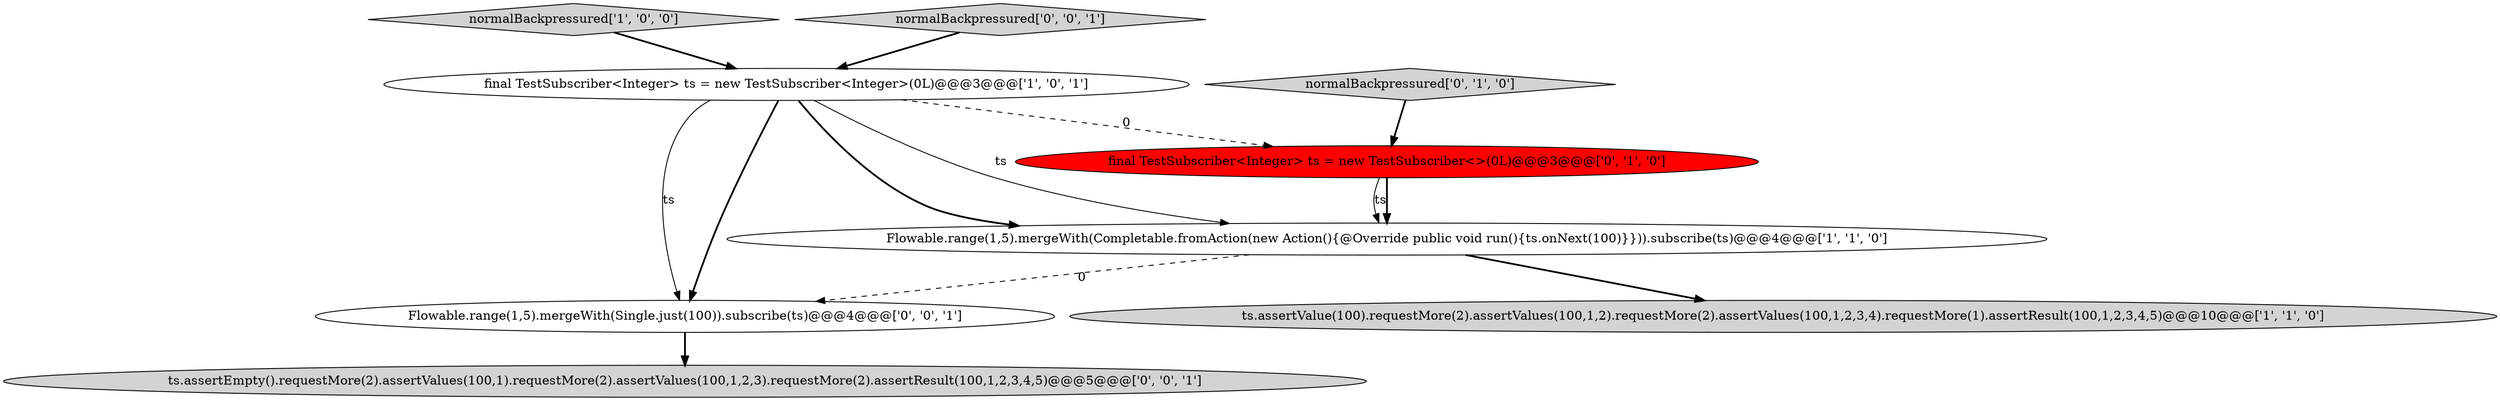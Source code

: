 digraph {
8 [style = filled, label = "Flowable.range(1,5).mergeWith(Single.just(100)).subscribe(ts)@@@4@@@['0', '0', '1']", fillcolor = white, shape = ellipse image = "AAA0AAABBB3BBB"];
2 [style = filled, label = "normalBackpressured['1', '0', '0']", fillcolor = lightgray, shape = diamond image = "AAA0AAABBB1BBB"];
6 [style = filled, label = "normalBackpressured['0', '0', '1']", fillcolor = lightgray, shape = diamond image = "AAA0AAABBB3BBB"];
1 [style = filled, label = "final TestSubscriber<Integer> ts = new TestSubscriber<Integer>(0L)@@@3@@@['1', '0', '1']", fillcolor = white, shape = ellipse image = "AAA0AAABBB1BBB"];
3 [style = filled, label = "ts.assertValue(100).requestMore(2).assertValues(100,1,2).requestMore(2).assertValues(100,1,2,3,4).requestMore(1).assertResult(100,1,2,3,4,5)@@@10@@@['1', '1', '0']", fillcolor = lightgray, shape = ellipse image = "AAA0AAABBB1BBB"];
4 [style = filled, label = "final TestSubscriber<Integer> ts = new TestSubscriber<>(0L)@@@3@@@['0', '1', '0']", fillcolor = red, shape = ellipse image = "AAA1AAABBB2BBB"];
5 [style = filled, label = "normalBackpressured['0', '1', '0']", fillcolor = lightgray, shape = diamond image = "AAA0AAABBB2BBB"];
7 [style = filled, label = "ts.assertEmpty().requestMore(2).assertValues(100,1).requestMore(2).assertValues(100,1,2,3).requestMore(2).assertResult(100,1,2,3,4,5)@@@5@@@['0', '0', '1']", fillcolor = lightgray, shape = ellipse image = "AAA0AAABBB3BBB"];
0 [style = filled, label = "Flowable.range(1,5).mergeWith(Completable.fromAction(new Action(){@Override public void run(){ts.onNext(100)}})).subscribe(ts)@@@4@@@['1', '1', '0']", fillcolor = white, shape = ellipse image = "AAA0AAABBB1BBB"];
0->3 [style = bold, label=""];
1->4 [style = dashed, label="0"];
6->1 [style = bold, label=""];
0->8 [style = dashed, label="0"];
4->0 [style = solid, label="ts"];
1->8 [style = solid, label="ts"];
1->0 [style = bold, label=""];
1->8 [style = bold, label=""];
2->1 [style = bold, label=""];
5->4 [style = bold, label=""];
8->7 [style = bold, label=""];
4->0 [style = bold, label=""];
1->0 [style = solid, label="ts"];
}
